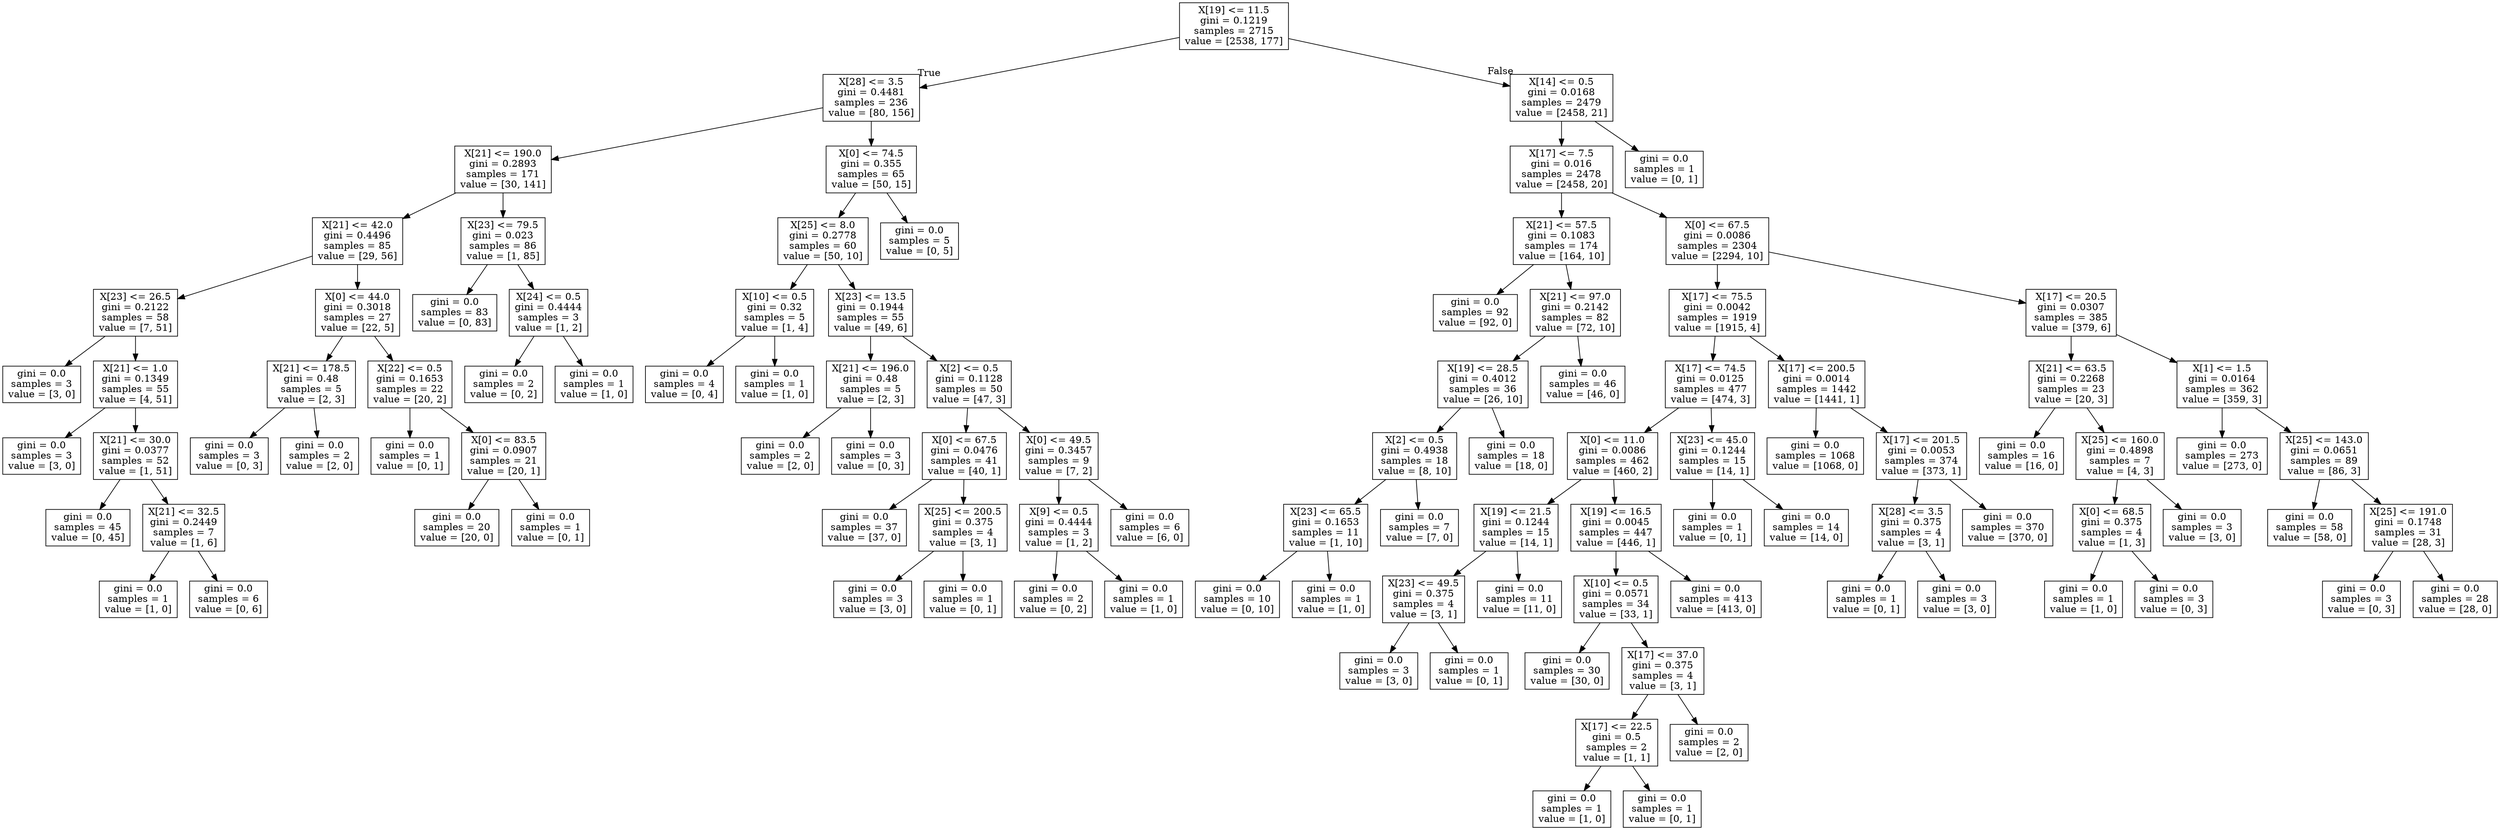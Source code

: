 digraph Tree {
node [shape=box] ;
0 [label="X[19] <= 11.5\ngini = 0.1219\nsamples = 2715\nvalue = [2538, 177]"] ;
1 [label="X[28] <= 3.5\ngini = 0.4481\nsamples = 236\nvalue = [80, 156]"] ;
0 -> 1 [labeldistance=2.5, labelangle=45, headlabel="True"] ;
2 [label="X[21] <= 190.0\ngini = 0.2893\nsamples = 171\nvalue = [30, 141]"] ;
1 -> 2 ;
3 [label="X[21] <= 42.0\ngini = 0.4496\nsamples = 85\nvalue = [29, 56]"] ;
2 -> 3 ;
4 [label="X[23] <= 26.5\ngini = 0.2122\nsamples = 58\nvalue = [7, 51]"] ;
3 -> 4 ;
5 [label="gini = 0.0\nsamples = 3\nvalue = [3, 0]"] ;
4 -> 5 ;
6 [label="X[21] <= 1.0\ngini = 0.1349\nsamples = 55\nvalue = [4, 51]"] ;
4 -> 6 ;
7 [label="gini = 0.0\nsamples = 3\nvalue = [3, 0]"] ;
6 -> 7 ;
8 [label="X[21] <= 30.0\ngini = 0.0377\nsamples = 52\nvalue = [1, 51]"] ;
6 -> 8 ;
9 [label="gini = 0.0\nsamples = 45\nvalue = [0, 45]"] ;
8 -> 9 ;
10 [label="X[21] <= 32.5\ngini = 0.2449\nsamples = 7\nvalue = [1, 6]"] ;
8 -> 10 ;
11 [label="gini = 0.0\nsamples = 1\nvalue = [1, 0]"] ;
10 -> 11 ;
12 [label="gini = 0.0\nsamples = 6\nvalue = [0, 6]"] ;
10 -> 12 ;
13 [label="X[0] <= 44.0\ngini = 0.3018\nsamples = 27\nvalue = [22, 5]"] ;
3 -> 13 ;
14 [label="X[21] <= 178.5\ngini = 0.48\nsamples = 5\nvalue = [2, 3]"] ;
13 -> 14 ;
15 [label="gini = 0.0\nsamples = 3\nvalue = [0, 3]"] ;
14 -> 15 ;
16 [label="gini = 0.0\nsamples = 2\nvalue = [2, 0]"] ;
14 -> 16 ;
17 [label="X[22] <= 0.5\ngini = 0.1653\nsamples = 22\nvalue = [20, 2]"] ;
13 -> 17 ;
18 [label="gini = 0.0\nsamples = 1\nvalue = [0, 1]"] ;
17 -> 18 ;
19 [label="X[0] <= 83.5\ngini = 0.0907\nsamples = 21\nvalue = [20, 1]"] ;
17 -> 19 ;
20 [label="gini = 0.0\nsamples = 20\nvalue = [20, 0]"] ;
19 -> 20 ;
21 [label="gini = 0.0\nsamples = 1\nvalue = [0, 1]"] ;
19 -> 21 ;
22 [label="X[23] <= 79.5\ngini = 0.023\nsamples = 86\nvalue = [1, 85]"] ;
2 -> 22 ;
23 [label="gini = 0.0\nsamples = 83\nvalue = [0, 83]"] ;
22 -> 23 ;
24 [label="X[24] <= 0.5\ngini = 0.4444\nsamples = 3\nvalue = [1, 2]"] ;
22 -> 24 ;
25 [label="gini = 0.0\nsamples = 2\nvalue = [0, 2]"] ;
24 -> 25 ;
26 [label="gini = 0.0\nsamples = 1\nvalue = [1, 0]"] ;
24 -> 26 ;
27 [label="X[0] <= 74.5\ngini = 0.355\nsamples = 65\nvalue = [50, 15]"] ;
1 -> 27 ;
28 [label="X[25] <= 8.0\ngini = 0.2778\nsamples = 60\nvalue = [50, 10]"] ;
27 -> 28 ;
29 [label="X[10] <= 0.5\ngini = 0.32\nsamples = 5\nvalue = [1, 4]"] ;
28 -> 29 ;
30 [label="gini = 0.0\nsamples = 4\nvalue = [0, 4]"] ;
29 -> 30 ;
31 [label="gini = 0.0\nsamples = 1\nvalue = [1, 0]"] ;
29 -> 31 ;
32 [label="X[23] <= 13.5\ngini = 0.1944\nsamples = 55\nvalue = [49, 6]"] ;
28 -> 32 ;
33 [label="X[21] <= 196.0\ngini = 0.48\nsamples = 5\nvalue = [2, 3]"] ;
32 -> 33 ;
34 [label="gini = 0.0\nsamples = 2\nvalue = [2, 0]"] ;
33 -> 34 ;
35 [label="gini = 0.0\nsamples = 3\nvalue = [0, 3]"] ;
33 -> 35 ;
36 [label="X[2] <= 0.5\ngini = 0.1128\nsamples = 50\nvalue = [47, 3]"] ;
32 -> 36 ;
37 [label="X[0] <= 67.5\ngini = 0.0476\nsamples = 41\nvalue = [40, 1]"] ;
36 -> 37 ;
38 [label="gini = 0.0\nsamples = 37\nvalue = [37, 0]"] ;
37 -> 38 ;
39 [label="X[25] <= 200.5\ngini = 0.375\nsamples = 4\nvalue = [3, 1]"] ;
37 -> 39 ;
40 [label="gini = 0.0\nsamples = 3\nvalue = [3, 0]"] ;
39 -> 40 ;
41 [label="gini = 0.0\nsamples = 1\nvalue = [0, 1]"] ;
39 -> 41 ;
42 [label="X[0] <= 49.5\ngini = 0.3457\nsamples = 9\nvalue = [7, 2]"] ;
36 -> 42 ;
43 [label="X[9] <= 0.5\ngini = 0.4444\nsamples = 3\nvalue = [1, 2]"] ;
42 -> 43 ;
44 [label="gini = 0.0\nsamples = 2\nvalue = [0, 2]"] ;
43 -> 44 ;
45 [label="gini = 0.0\nsamples = 1\nvalue = [1, 0]"] ;
43 -> 45 ;
46 [label="gini = 0.0\nsamples = 6\nvalue = [6, 0]"] ;
42 -> 46 ;
47 [label="gini = 0.0\nsamples = 5\nvalue = [0, 5]"] ;
27 -> 47 ;
48 [label="X[14] <= 0.5\ngini = 0.0168\nsamples = 2479\nvalue = [2458, 21]"] ;
0 -> 48 [labeldistance=2.5, labelangle=-45, headlabel="False"] ;
49 [label="X[17] <= 7.5\ngini = 0.016\nsamples = 2478\nvalue = [2458, 20]"] ;
48 -> 49 ;
50 [label="X[21] <= 57.5\ngini = 0.1083\nsamples = 174\nvalue = [164, 10]"] ;
49 -> 50 ;
51 [label="gini = 0.0\nsamples = 92\nvalue = [92, 0]"] ;
50 -> 51 ;
52 [label="X[21] <= 97.0\ngini = 0.2142\nsamples = 82\nvalue = [72, 10]"] ;
50 -> 52 ;
53 [label="X[19] <= 28.5\ngini = 0.4012\nsamples = 36\nvalue = [26, 10]"] ;
52 -> 53 ;
54 [label="X[2] <= 0.5\ngini = 0.4938\nsamples = 18\nvalue = [8, 10]"] ;
53 -> 54 ;
55 [label="X[23] <= 65.5\ngini = 0.1653\nsamples = 11\nvalue = [1, 10]"] ;
54 -> 55 ;
56 [label="gini = 0.0\nsamples = 10\nvalue = [0, 10]"] ;
55 -> 56 ;
57 [label="gini = 0.0\nsamples = 1\nvalue = [1, 0]"] ;
55 -> 57 ;
58 [label="gini = 0.0\nsamples = 7\nvalue = [7, 0]"] ;
54 -> 58 ;
59 [label="gini = 0.0\nsamples = 18\nvalue = [18, 0]"] ;
53 -> 59 ;
60 [label="gini = 0.0\nsamples = 46\nvalue = [46, 0]"] ;
52 -> 60 ;
61 [label="X[0] <= 67.5\ngini = 0.0086\nsamples = 2304\nvalue = [2294, 10]"] ;
49 -> 61 ;
62 [label="X[17] <= 75.5\ngini = 0.0042\nsamples = 1919\nvalue = [1915, 4]"] ;
61 -> 62 ;
63 [label="X[17] <= 74.5\ngini = 0.0125\nsamples = 477\nvalue = [474, 3]"] ;
62 -> 63 ;
64 [label="X[0] <= 11.0\ngini = 0.0086\nsamples = 462\nvalue = [460, 2]"] ;
63 -> 64 ;
65 [label="X[19] <= 21.5\ngini = 0.1244\nsamples = 15\nvalue = [14, 1]"] ;
64 -> 65 ;
66 [label="X[23] <= 49.5\ngini = 0.375\nsamples = 4\nvalue = [3, 1]"] ;
65 -> 66 ;
67 [label="gini = 0.0\nsamples = 3\nvalue = [3, 0]"] ;
66 -> 67 ;
68 [label="gini = 0.0\nsamples = 1\nvalue = [0, 1]"] ;
66 -> 68 ;
69 [label="gini = 0.0\nsamples = 11\nvalue = [11, 0]"] ;
65 -> 69 ;
70 [label="X[19] <= 16.5\ngini = 0.0045\nsamples = 447\nvalue = [446, 1]"] ;
64 -> 70 ;
71 [label="X[10] <= 0.5\ngini = 0.0571\nsamples = 34\nvalue = [33, 1]"] ;
70 -> 71 ;
72 [label="gini = 0.0\nsamples = 30\nvalue = [30, 0]"] ;
71 -> 72 ;
73 [label="X[17] <= 37.0\ngini = 0.375\nsamples = 4\nvalue = [3, 1]"] ;
71 -> 73 ;
74 [label="X[17] <= 22.5\ngini = 0.5\nsamples = 2\nvalue = [1, 1]"] ;
73 -> 74 ;
75 [label="gini = 0.0\nsamples = 1\nvalue = [1, 0]"] ;
74 -> 75 ;
76 [label="gini = 0.0\nsamples = 1\nvalue = [0, 1]"] ;
74 -> 76 ;
77 [label="gini = 0.0\nsamples = 2\nvalue = [2, 0]"] ;
73 -> 77 ;
78 [label="gini = 0.0\nsamples = 413\nvalue = [413, 0]"] ;
70 -> 78 ;
79 [label="X[23] <= 45.0\ngini = 0.1244\nsamples = 15\nvalue = [14, 1]"] ;
63 -> 79 ;
80 [label="gini = 0.0\nsamples = 1\nvalue = [0, 1]"] ;
79 -> 80 ;
81 [label="gini = 0.0\nsamples = 14\nvalue = [14, 0]"] ;
79 -> 81 ;
82 [label="X[17] <= 200.5\ngini = 0.0014\nsamples = 1442\nvalue = [1441, 1]"] ;
62 -> 82 ;
83 [label="gini = 0.0\nsamples = 1068\nvalue = [1068, 0]"] ;
82 -> 83 ;
84 [label="X[17] <= 201.5\ngini = 0.0053\nsamples = 374\nvalue = [373, 1]"] ;
82 -> 84 ;
85 [label="X[28] <= 3.5\ngini = 0.375\nsamples = 4\nvalue = [3, 1]"] ;
84 -> 85 ;
86 [label="gini = 0.0\nsamples = 1\nvalue = [0, 1]"] ;
85 -> 86 ;
87 [label="gini = 0.0\nsamples = 3\nvalue = [3, 0]"] ;
85 -> 87 ;
88 [label="gini = 0.0\nsamples = 370\nvalue = [370, 0]"] ;
84 -> 88 ;
89 [label="X[17] <= 20.5\ngini = 0.0307\nsamples = 385\nvalue = [379, 6]"] ;
61 -> 89 ;
90 [label="X[21] <= 63.5\ngini = 0.2268\nsamples = 23\nvalue = [20, 3]"] ;
89 -> 90 ;
91 [label="gini = 0.0\nsamples = 16\nvalue = [16, 0]"] ;
90 -> 91 ;
92 [label="X[25] <= 160.0\ngini = 0.4898\nsamples = 7\nvalue = [4, 3]"] ;
90 -> 92 ;
93 [label="X[0] <= 68.5\ngini = 0.375\nsamples = 4\nvalue = [1, 3]"] ;
92 -> 93 ;
94 [label="gini = 0.0\nsamples = 1\nvalue = [1, 0]"] ;
93 -> 94 ;
95 [label="gini = 0.0\nsamples = 3\nvalue = [0, 3]"] ;
93 -> 95 ;
96 [label="gini = 0.0\nsamples = 3\nvalue = [3, 0]"] ;
92 -> 96 ;
97 [label="X[1] <= 1.5\ngini = 0.0164\nsamples = 362\nvalue = [359, 3]"] ;
89 -> 97 ;
98 [label="gini = 0.0\nsamples = 273\nvalue = [273, 0]"] ;
97 -> 98 ;
99 [label="X[25] <= 143.0\ngini = 0.0651\nsamples = 89\nvalue = [86, 3]"] ;
97 -> 99 ;
100 [label="gini = 0.0\nsamples = 58\nvalue = [58, 0]"] ;
99 -> 100 ;
101 [label="X[25] <= 191.0\ngini = 0.1748\nsamples = 31\nvalue = [28, 3]"] ;
99 -> 101 ;
102 [label="gini = 0.0\nsamples = 3\nvalue = [0, 3]"] ;
101 -> 102 ;
103 [label="gini = 0.0\nsamples = 28\nvalue = [28, 0]"] ;
101 -> 103 ;
104 [label="gini = 0.0\nsamples = 1\nvalue = [0, 1]"] ;
48 -> 104 ;
}